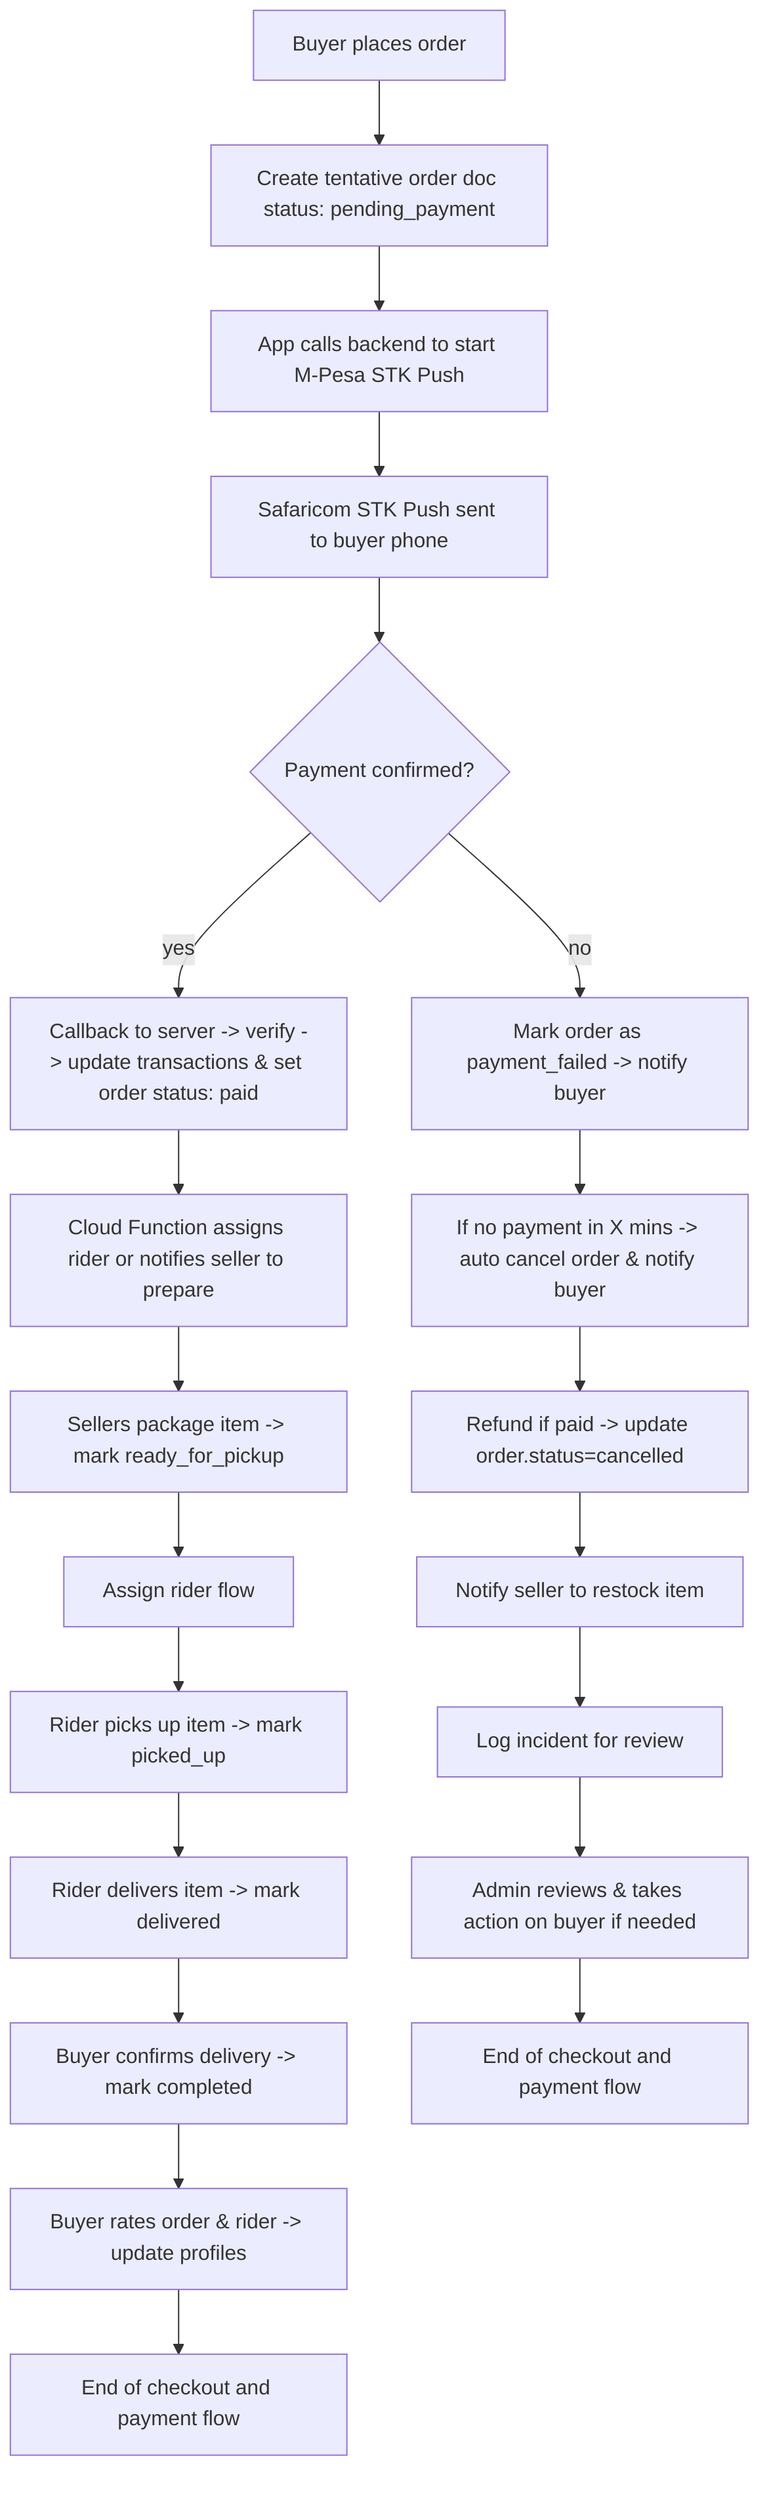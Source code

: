 flowchart TD
A[Buyer places order] --> B[Create tentative order doc status: pending_payment]
B --> C[App calls backend to start M-Pesa STK Push]
C --> D[Safaricom STK Push sent to buyer phone]
D --> E{Payment confirmed?}
E -- yes --> F[Callback to server -> verify -> update transactions & set order status: paid]
F --> G[Cloud Function assigns rider or notifies seller to prepare]
E -- no --> H[Mark order as payment_failed -> notify buyer]
G --> I[Sellers package item -> mark ready_for_pickup]
I --> J[Assign rider flow]
J --> K[Rider picks up item -> mark picked_up]
K --> L[Rider delivers item -> mark delivered]
L --> M[Buyer confirms delivery -> mark completed]
M --> N[Buyer rates order & rider -> update profiles]
N --> O[End of checkout and payment flow]
H --> P[If no payment in X mins -> auto cancel order & notify buyer]
P --> Q[Refund if paid -> update order.status=cancelled]
Q --> R[Notify seller to restock item]
R --> S[Log incident for review]
S --> T[Admin reviews & takes action on buyer if needed]
T --> U[End of checkout and payment flow]